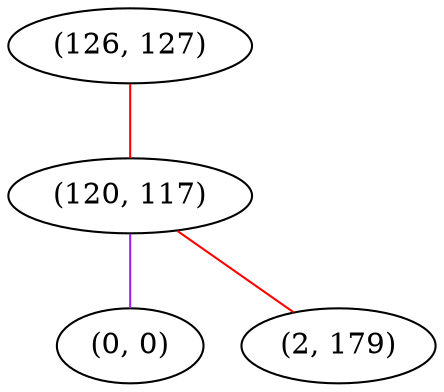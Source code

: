 graph "" {
"(126, 127)";
"(120, 117)";
"(0, 0)";
"(2, 179)";
"(126, 127)" -- "(120, 117)"  [color=red, key=0, weight=1];
"(120, 117)" -- "(0, 0)"  [color=purple, key=0, weight=4];
"(120, 117)" -- "(2, 179)"  [color=red, key=0, weight=1];
}
